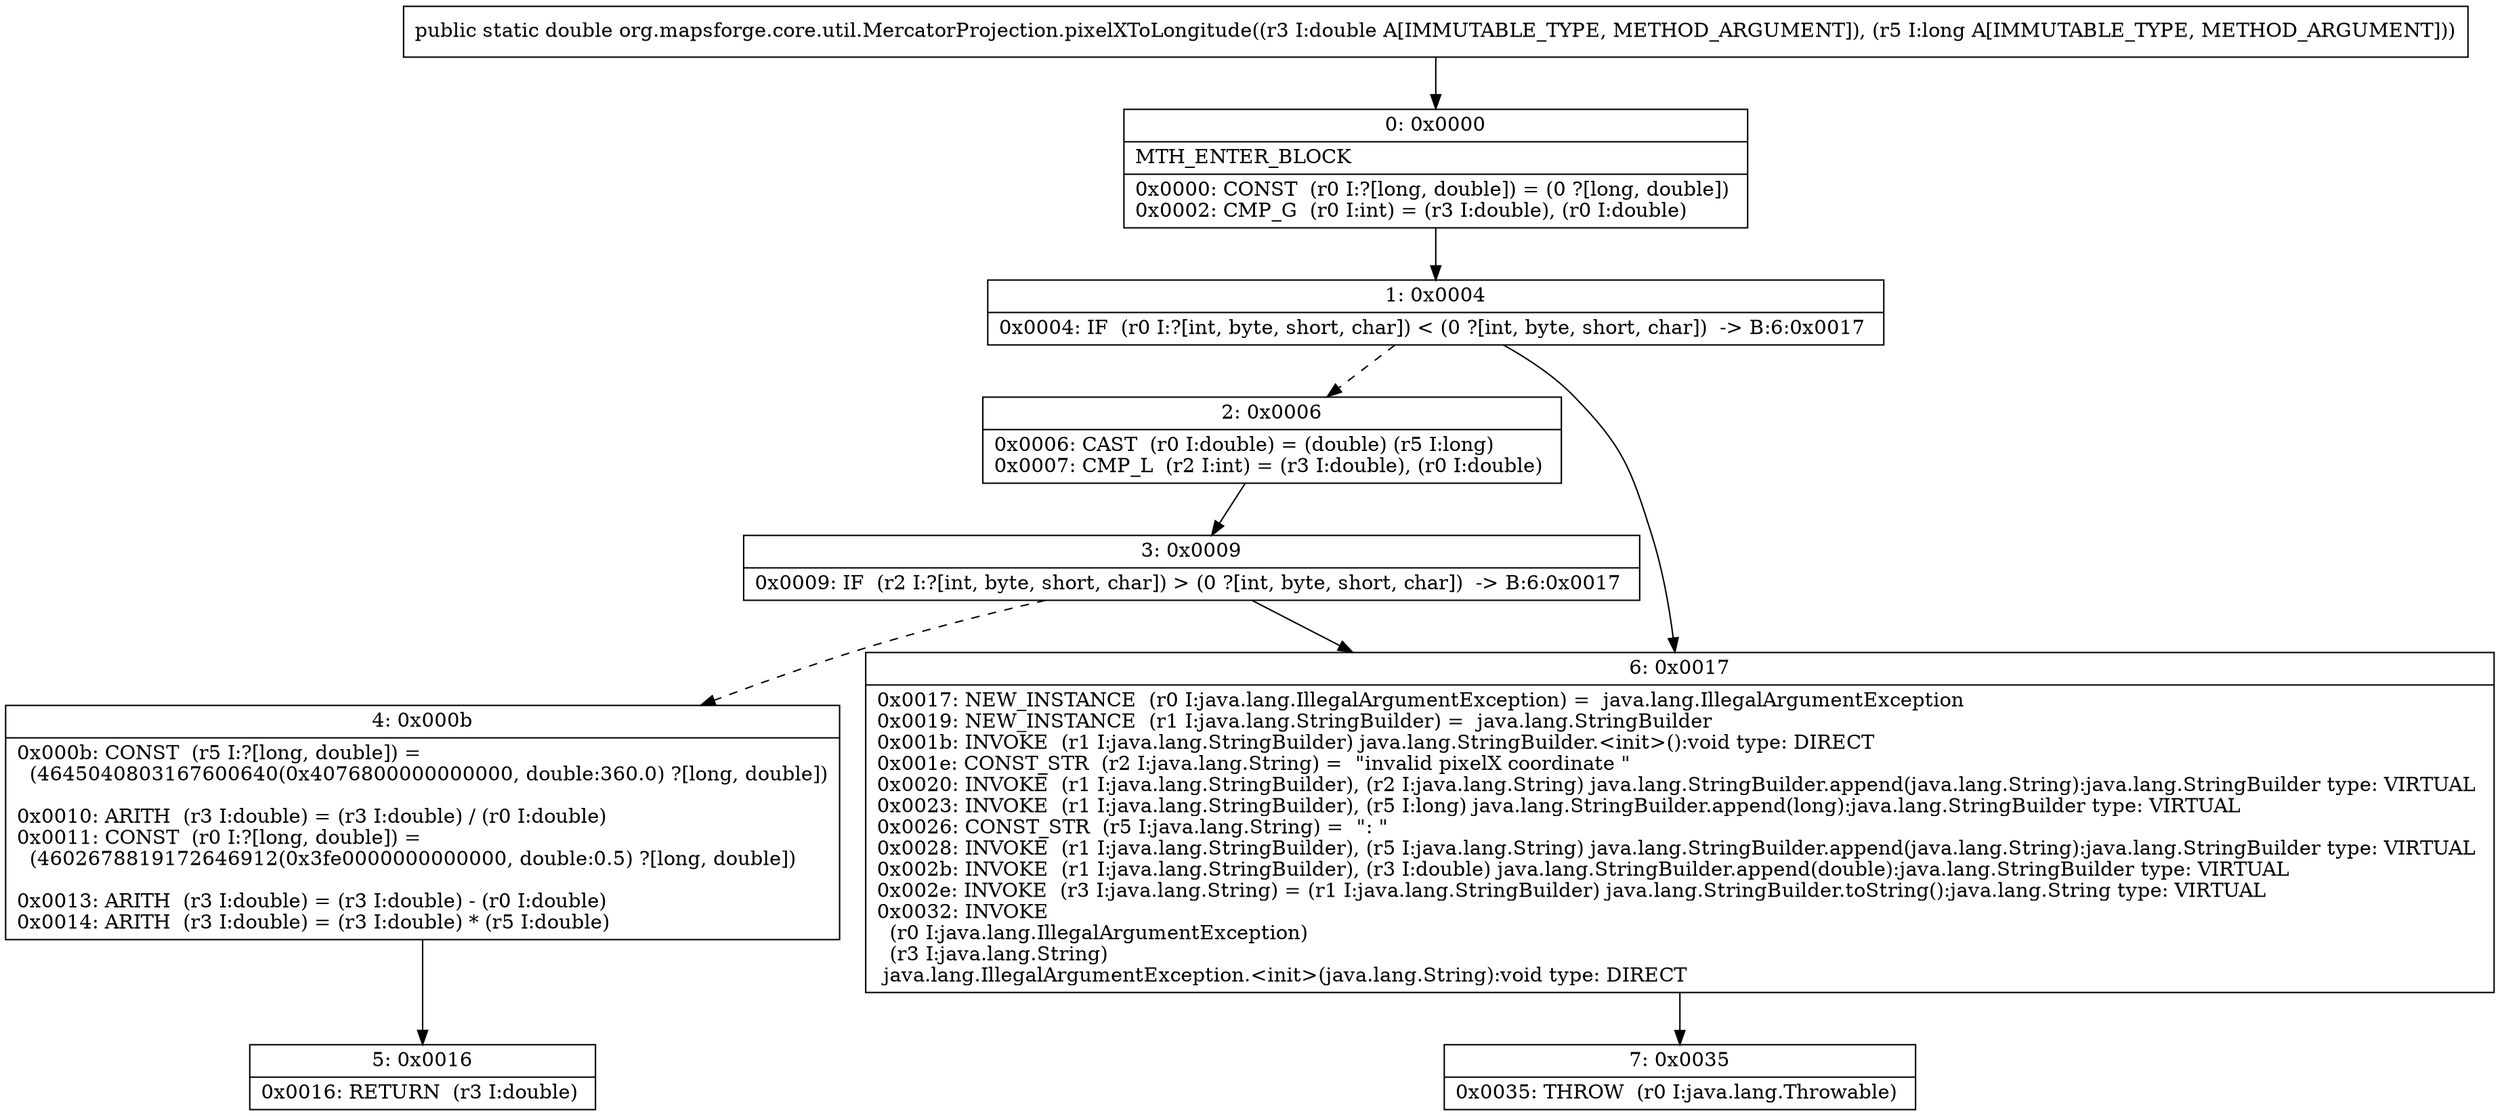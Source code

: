 digraph "CFG fororg.mapsforge.core.util.MercatorProjection.pixelXToLongitude(DJ)D" {
Node_0 [shape=record,label="{0\:\ 0x0000|MTH_ENTER_BLOCK\l|0x0000: CONST  (r0 I:?[long, double]) = (0 ?[long, double]) \l0x0002: CMP_G  (r0 I:int) = (r3 I:double), (r0 I:double) \l}"];
Node_1 [shape=record,label="{1\:\ 0x0004|0x0004: IF  (r0 I:?[int, byte, short, char]) \< (0 ?[int, byte, short, char])  \-\> B:6:0x0017 \l}"];
Node_2 [shape=record,label="{2\:\ 0x0006|0x0006: CAST  (r0 I:double) = (double) (r5 I:long) \l0x0007: CMP_L  (r2 I:int) = (r3 I:double), (r0 I:double) \l}"];
Node_3 [shape=record,label="{3\:\ 0x0009|0x0009: IF  (r2 I:?[int, byte, short, char]) \> (0 ?[int, byte, short, char])  \-\> B:6:0x0017 \l}"];
Node_4 [shape=record,label="{4\:\ 0x000b|0x000b: CONST  (r5 I:?[long, double]) = \l  (4645040803167600640(0x4076800000000000, double:360.0) ?[long, double])\l \l0x0010: ARITH  (r3 I:double) = (r3 I:double) \/ (r0 I:double) \l0x0011: CONST  (r0 I:?[long, double]) = \l  (4602678819172646912(0x3fe0000000000000, double:0.5) ?[long, double])\l \l0x0013: ARITH  (r3 I:double) = (r3 I:double) \- (r0 I:double) \l0x0014: ARITH  (r3 I:double) = (r3 I:double) * (r5 I:double) \l}"];
Node_5 [shape=record,label="{5\:\ 0x0016|0x0016: RETURN  (r3 I:double) \l}"];
Node_6 [shape=record,label="{6\:\ 0x0017|0x0017: NEW_INSTANCE  (r0 I:java.lang.IllegalArgumentException) =  java.lang.IllegalArgumentException \l0x0019: NEW_INSTANCE  (r1 I:java.lang.StringBuilder) =  java.lang.StringBuilder \l0x001b: INVOKE  (r1 I:java.lang.StringBuilder) java.lang.StringBuilder.\<init\>():void type: DIRECT \l0x001e: CONST_STR  (r2 I:java.lang.String) =  \"invalid pixelX coordinate \" \l0x0020: INVOKE  (r1 I:java.lang.StringBuilder), (r2 I:java.lang.String) java.lang.StringBuilder.append(java.lang.String):java.lang.StringBuilder type: VIRTUAL \l0x0023: INVOKE  (r1 I:java.lang.StringBuilder), (r5 I:long) java.lang.StringBuilder.append(long):java.lang.StringBuilder type: VIRTUAL \l0x0026: CONST_STR  (r5 I:java.lang.String) =  \": \" \l0x0028: INVOKE  (r1 I:java.lang.StringBuilder), (r5 I:java.lang.String) java.lang.StringBuilder.append(java.lang.String):java.lang.StringBuilder type: VIRTUAL \l0x002b: INVOKE  (r1 I:java.lang.StringBuilder), (r3 I:double) java.lang.StringBuilder.append(double):java.lang.StringBuilder type: VIRTUAL \l0x002e: INVOKE  (r3 I:java.lang.String) = (r1 I:java.lang.StringBuilder) java.lang.StringBuilder.toString():java.lang.String type: VIRTUAL \l0x0032: INVOKE  \l  (r0 I:java.lang.IllegalArgumentException)\l  (r3 I:java.lang.String)\l java.lang.IllegalArgumentException.\<init\>(java.lang.String):void type: DIRECT \l}"];
Node_7 [shape=record,label="{7\:\ 0x0035|0x0035: THROW  (r0 I:java.lang.Throwable) \l}"];
MethodNode[shape=record,label="{public static double org.mapsforge.core.util.MercatorProjection.pixelXToLongitude((r3 I:double A[IMMUTABLE_TYPE, METHOD_ARGUMENT]), (r5 I:long A[IMMUTABLE_TYPE, METHOD_ARGUMENT])) }"];
MethodNode -> Node_0;
Node_0 -> Node_1;
Node_1 -> Node_2[style=dashed];
Node_1 -> Node_6;
Node_2 -> Node_3;
Node_3 -> Node_4[style=dashed];
Node_3 -> Node_6;
Node_4 -> Node_5;
Node_6 -> Node_7;
}

